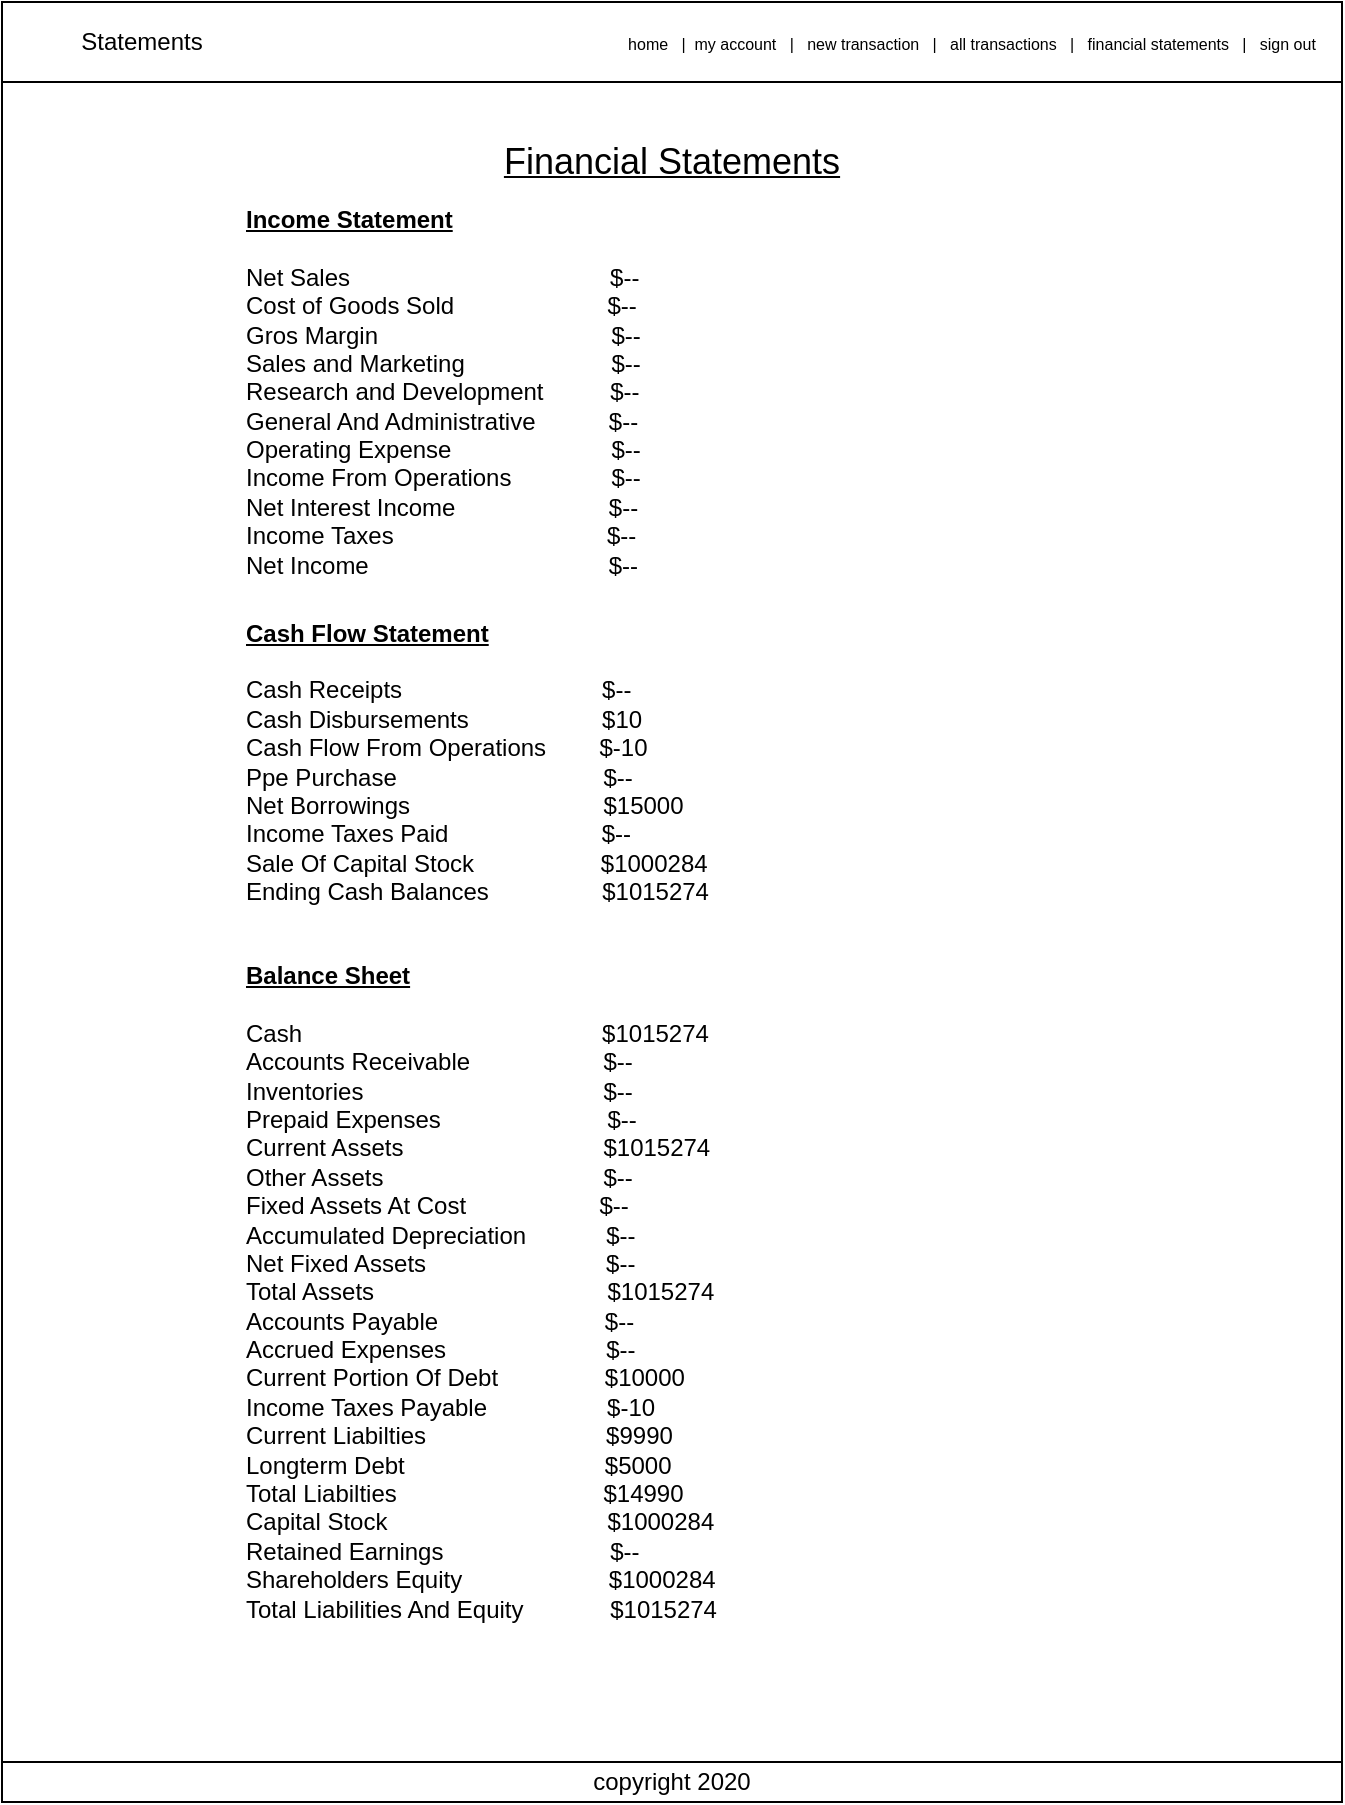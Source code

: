 <mxfile pages="1" version="11.2.5" type="device"><diagram id="jSI7VjHUN2bFOoY_s55J" name="Page-1"><mxGraphModel dx="1026" dy="530" grid="1" gridSize="10" guides="1" tooltips="1" connect="1" arrows="1" fold="1" page="1" pageScale="1" pageWidth="1100" pageHeight="850" math="0" shadow="0"><root><mxCell id="0"/><mxCell id="1" parent="0"/><mxCell id="u05m-gKx_weEu7WovNTp-1" value="" style="rounded=0;whiteSpace=wrap;html=1;" parent="1" vertex="1"><mxGeometry x="80" y="120" width="670" height="900" as="geometry"/></mxCell><mxCell id="u05m-gKx_weEu7WovNTp-2" value="" style="rounded=0;whiteSpace=wrap;html=1;" parent="1" vertex="1"><mxGeometry x="80" y="120" width="670" height="40" as="geometry"/></mxCell><mxCell id="u05m-gKx_weEu7WovNTp-3" value="copyright 2020" style="rounded=0;whiteSpace=wrap;html=1;" parent="1" vertex="1"><mxGeometry x="80" y="1000" width="670" height="20" as="geometry"/></mxCell><mxCell id="u05m-gKx_weEu7WovNTp-4" value="Statements" style="text;html=1;strokeColor=none;fillColor=none;align=center;verticalAlign=middle;whiteSpace=wrap;rounded=0;" parent="1" vertex="1"><mxGeometry x="80" y="130" width="140" height="20" as="geometry"/></mxCell><mxCell id="u05m-gKx_weEu7WovNTp-5" value="&lt;font style=&quot;font-size: 8px&quot;&gt;home&amp;nbsp; &amp;nbsp;|&amp;nbsp; my account&amp;nbsp; &amp;nbsp;|&amp;nbsp; &amp;nbsp;new transaction&amp;nbsp; &amp;nbsp;|&amp;nbsp; &amp;nbsp;all transactions&amp;nbsp; &amp;nbsp;|&amp;nbsp; &amp;nbsp;financial statements&amp;nbsp; &amp;nbsp;|&amp;nbsp; &amp;nbsp;sign out&lt;/font&gt;" style="text;html=1;strokeColor=none;fillColor=none;align=center;verticalAlign=middle;whiteSpace=wrap;rounded=0;" parent="1" vertex="1"><mxGeometry x="380" y="130" width="370" height="20" as="geometry"/></mxCell><mxCell id="u05m-gKx_weEu7WovNTp-6" value="&lt;font style=&quot;font-size: 18px&quot;&gt;&lt;u&gt;Financial Statements&lt;/u&gt;&lt;/font&gt;" style="text;html=1;strokeColor=none;fillColor=none;align=center;verticalAlign=middle;whiteSpace=wrap;rounded=0;" parent="1" vertex="1"><mxGeometry x="305" y="190" width="220" height="20" as="geometry"/></mxCell><mxCell id="u05m-gKx_weEu7WovNTp-14" value="&lt;font&gt;&lt;font style=&quot;font-size: 12px&quot;&gt;&lt;b&gt;&lt;u&gt;Income Statement&lt;/u&gt;&lt;/b&gt;&lt;br&gt;&lt;br&gt;Net Sales&amp;nbsp; &amp;nbsp; &amp;nbsp; &amp;nbsp; &amp;nbsp; &amp;nbsp; &amp;nbsp; &amp;nbsp; &amp;nbsp; &amp;nbsp; &amp;nbsp; &amp;nbsp; &amp;nbsp; &amp;nbsp; &amp;nbsp; &amp;nbsp; &amp;nbsp; &amp;nbsp; &amp;nbsp; &amp;nbsp;$--&lt;br&gt;Cost of Goods Sold&amp;nbsp; &amp;nbsp; &amp;nbsp; &amp;nbsp; &amp;nbsp; &amp;nbsp; &amp;nbsp; &amp;nbsp; &amp;nbsp; &amp;nbsp; &amp;nbsp; &amp;nbsp;$--&lt;br&gt;Gros Margin&amp;nbsp; &amp;nbsp; &amp;nbsp; &amp;nbsp; &amp;nbsp; &amp;nbsp; &amp;nbsp; &amp;nbsp; &amp;nbsp; &amp;nbsp; &amp;nbsp; &amp;nbsp; &amp;nbsp; &amp;nbsp; &amp;nbsp; &amp;nbsp; &amp;nbsp; &amp;nbsp;$--&lt;br&gt;Sales and Marketing&amp;nbsp; &amp;nbsp; &amp;nbsp; &amp;nbsp; &amp;nbsp; &amp;nbsp; &amp;nbsp; &amp;nbsp; &amp;nbsp; &amp;nbsp; &amp;nbsp; $--&lt;br&gt;Research and Development&amp;nbsp; &amp;nbsp; &amp;nbsp; &amp;nbsp; &amp;nbsp; $--&lt;br&gt;General And Administrative&amp;nbsp; &amp;nbsp; &amp;nbsp; &amp;nbsp; &amp;nbsp; &amp;nbsp;$--&lt;br&gt;Operating Expense&amp;nbsp; &amp;nbsp; &amp;nbsp; &amp;nbsp; &amp;nbsp; &amp;nbsp; &amp;nbsp; &amp;nbsp; &amp;nbsp; &amp;nbsp; &amp;nbsp; &amp;nbsp; $--&lt;br&gt;Income From Operations&amp;nbsp; &amp;nbsp; &amp;nbsp; &amp;nbsp; &amp;nbsp; &amp;nbsp; &amp;nbsp; &amp;nbsp;$--&lt;br&gt;Net Interest Income&amp;nbsp; &amp;nbsp; &amp;nbsp; &amp;nbsp; &amp;nbsp; &amp;nbsp; &amp;nbsp; &amp;nbsp; &amp;nbsp; &amp;nbsp; &amp;nbsp; &amp;nbsp;$--&lt;br&gt;Income Taxes&amp;nbsp; &amp;nbsp; &amp;nbsp; &amp;nbsp; &amp;nbsp; &amp;nbsp; &amp;nbsp; &amp;nbsp; &amp;nbsp; &amp;nbsp; &amp;nbsp; &amp;nbsp; &amp;nbsp; &amp;nbsp; &amp;nbsp; &amp;nbsp; $--&lt;br&gt;Net Income&amp;nbsp; &amp;nbsp; &amp;nbsp; &amp;nbsp; &amp;nbsp; &amp;nbsp; &amp;nbsp; &amp;nbsp; &amp;nbsp; &amp;nbsp; &amp;nbsp; &amp;nbsp; &amp;nbsp; &amp;nbsp; &amp;nbsp; &amp;nbsp; &amp;nbsp; &amp;nbsp; $--&lt;/font&gt;&lt;br&gt;&lt;/font&gt;" style="text;html=1;strokeColor=none;fillColor=none;align=left;verticalAlign=middle;whiteSpace=wrap;rounded=0;direction=south;" parent="1" vertex="1"><mxGeometry x="200" y="220" width="350" height="190" as="geometry"/></mxCell><mxCell id="u05m-gKx_weEu7WovNTp-15" value="&lt;font&gt;&lt;font style=&quot;font-size: 12px&quot;&gt;&lt;b&gt;&lt;u&gt;Cash Flow Statement&lt;/u&gt;&lt;/b&gt;&lt;br&gt;&lt;br&gt;&lt;/font&gt;Cash Receipts&amp;nbsp; &amp;nbsp; &amp;nbsp; &amp;nbsp; &amp;nbsp; &amp;nbsp; &amp;nbsp; &amp;nbsp; &amp;nbsp; &amp;nbsp; &amp;nbsp; &amp;nbsp; &amp;nbsp; &amp;nbsp; &amp;nbsp; $--&lt;br&gt;Cash Disbursements&amp;nbsp; &amp;nbsp; &amp;nbsp; &amp;nbsp; &amp;nbsp; &amp;nbsp; &amp;nbsp; &amp;nbsp; &amp;nbsp; &amp;nbsp; $10&lt;br&gt;Cash Flow From Operations&amp;nbsp; &amp;nbsp; &amp;nbsp; &amp;nbsp; $-10&lt;br&gt;Ppe Purchase&amp;nbsp; &amp;nbsp; &amp;nbsp; &amp;nbsp; &amp;nbsp; &amp;nbsp; &amp;nbsp; &amp;nbsp; &amp;nbsp; &amp;nbsp; &amp;nbsp; &amp;nbsp; &amp;nbsp; &amp;nbsp; &amp;nbsp; &amp;nbsp;$--&lt;br&gt;Net Borrowings&amp;nbsp; &amp;nbsp; &amp;nbsp; &amp;nbsp; &amp;nbsp; &amp;nbsp; &amp;nbsp; &amp;nbsp; &amp;nbsp; &amp;nbsp; &amp;nbsp; &amp;nbsp; &amp;nbsp; &amp;nbsp; &amp;nbsp;$15000&lt;br&gt;Income Taxes Paid&amp;nbsp; &amp;nbsp; &amp;nbsp; &amp;nbsp; &amp;nbsp; &amp;nbsp; &amp;nbsp; &amp;nbsp; &amp;nbsp; &amp;nbsp; &amp;nbsp; &amp;nbsp;$--&lt;br&gt;Sale Of Capital Stock&amp;nbsp; &amp;nbsp; &amp;nbsp; &amp;nbsp; &amp;nbsp; &amp;nbsp; &amp;nbsp; &amp;nbsp; &amp;nbsp; &amp;nbsp;$1000284&lt;br&gt;Ending Cash Balances&amp;nbsp; &amp;nbsp; &amp;nbsp; &amp;nbsp; &amp;nbsp; &amp;nbsp; &amp;nbsp; &amp;nbsp; &amp;nbsp;$1015274&lt;br&gt;&lt;/font&gt;" style="text;html=1;strokeColor=none;fillColor=none;align=left;verticalAlign=middle;whiteSpace=wrap;rounded=0;direction=south;" parent="1" vertex="1"><mxGeometry x="200" y="425" width="350" height="150" as="geometry"/></mxCell><mxCell id="u05m-gKx_weEu7WovNTp-16" value="&lt;font&gt;&lt;font style=&quot;font-size: 12px&quot;&gt;&lt;b&gt;&lt;u&gt;Balance Sheet&lt;/u&gt;&lt;/b&gt;&lt;br&gt;&lt;br&gt;&lt;/font&gt;Cash&amp;nbsp; &amp;nbsp; &amp;nbsp; &amp;nbsp; &amp;nbsp; &amp;nbsp; &amp;nbsp; &amp;nbsp; &amp;nbsp; &amp;nbsp; &amp;nbsp; &amp;nbsp; &amp;nbsp; &amp;nbsp; &amp;nbsp; &amp;nbsp; &amp;nbsp; &amp;nbsp; &amp;nbsp; &amp;nbsp; &amp;nbsp; &amp;nbsp; &amp;nbsp;$1015274&lt;br&gt;Accounts Receivable&amp;nbsp; &amp;nbsp; &amp;nbsp; &amp;nbsp; &amp;nbsp; &amp;nbsp; &amp;nbsp; &amp;nbsp; &amp;nbsp; &amp;nbsp; $--&lt;br&gt;Inventories&amp;nbsp; &amp;nbsp; &amp;nbsp; &amp;nbsp; &amp;nbsp; &amp;nbsp; &amp;nbsp; &amp;nbsp; &amp;nbsp; &amp;nbsp; &amp;nbsp; &amp;nbsp; &amp;nbsp; &amp;nbsp; &amp;nbsp; &amp;nbsp; &amp;nbsp; &amp;nbsp; $--&lt;br&gt;Prepaid Expenses&amp;nbsp; &amp;nbsp; &amp;nbsp; &amp;nbsp; &amp;nbsp; &amp;nbsp; &amp;nbsp; &amp;nbsp; &amp;nbsp; &amp;nbsp; &amp;nbsp; &amp;nbsp; &amp;nbsp;$--&lt;br&gt;Current Assets&amp;nbsp; &amp;nbsp; &amp;nbsp; &amp;nbsp; &amp;nbsp; &amp;nbsp; &amp;nbsp; &amp;nbsp; &amp;nbsp; &amp;nbsp; &amp;nbsp; &amp;nbsp; &amp;nbsp; &amp;nbsp; &amp;nbsp; $1015274&lt;br&gt;Other Assets&amp;nbsp; &amp;nbsp; &amp;nbsp; &amp;nbsp; &amp;nbsp; &amp;nbsp; &amp;nbsp; &amp;nbsp; &amp;nbsp; &amp;nbsp; &amp;nbsp; &amp;nbsp; &amp;nbsp; &amp;nbsp; &amp;nbsp; &amp;nbsp; &amp;nbsp;$--&lt;br&gt;Fixed Assets At Cost&amp;nbsp; &amp;nbsp; &amp;nbsp; &amp;nbsp; &amp;nbsp; &amp;nbsp; &amp;nbsp; &amp;nbsp; &amp;nbsp; &amp;nbsp; $--&lt;br&gt;Accumulated Depreciation&amp;nbsp; &amp;nbsp; &amp;nbsp; &amp;nbsp; &amp;nbsp; &amp;nbsp; $--&lt;br&gt;Net Fixed Assets&amp;nbsp; &amp;nbsp; &amp;nbsp; &amp;nbsp; &amp;nbsp; &amp;nbsp; &amp;nbsp; &amp;nbsp; &amp;nbsp; &amp;nbsp; &amp;nbsp; &amp;nbsp; &amp;nbsp; &amp;nbsp;$--&lt;br&gt;Total Assets&amp;nbsp; &amp;nbsp; &amp;nbsp; &amp;nbsp; &amp;nbsp; &amp;nbsp; &amp;nbsp; &amp;nbsp; &amp;nbsp; &amp;nbsp; &amp;nbsp; &amp;nbsp; &amp;nbsp; &amp;nbsp; &amp;nbsp; &amp;nbsp; &amp;nbsp; &amp;nbsp;$1015274&lt;br&gt;Accounts Payable&amp;nbsp; &amp;nbsp; &amp;nbsp; &amp;nbsp; &amp;nbsp; &amp;nbsp; &amp;nbsp; &amp;nbsp; &amp;nbsp; &amp;nbsp; &amp;nbsp; &amp;nbsp; &amp;nbsp;$--&lt;br&gt;Accrued Expenses&amp;nbsp; &amp;nbsp; &amp;nbsp; &amp;nbsp; &amp;nbsp; &amp;nbsp; &amp;nbsp; &amp;nbsp; &amp;nbsp; &amp;nbsp; &amp;nbsp; &amp;nbsp; $--&lt;br&gt;Current Portion Of Debt&amp;nbsp; &amp;nbsp; &amp;nbsp; &amp;nbsp; &amp;nbsp; &amp;nbsp; &amp;nbsp; &amp;nbsp;&amp;nbsp;$10000&lt;br&gt;Income Taxes Payable&amp;nbsp; &amp;nbsp; &amp;nbsp; &amp;nbsp; &amp;nbsp; &amp;nbsp; &amp;nbsp; &amp;nbsp; &amp;nbsp; $-10&lt;br&gt;Current Liabilties&amp;nbsp; &amp;nbsp; &amp;nbsp; &amp;nbsp; &amp;nbsp; &amp;nbsp; &amp;nbsp; &amp;nbsp; &amp;nbsp; &amp;nbsp; &amp;nbsp; &amp;nbsp; &amp;nbsp; &amp;nbsp;$9990&lt;br&gt;Longterm Debt&amp;nbsp; &amp;nbsp; &amp;nbsp; &amp;nbsp; &amp;nbsp; &amp;nbsp; &amp;nbsp; &amp;nbsp; &amp;nbsp; &amp;nbsp; &amp;nbsp; &amp;nbsp; &amp;nbsp; &amp;nbsp; &amp;nbsp; $5000&lt;br&gt;Total Liabilties&amp;nbsp; &amp;nbsp; &amp;nbsp; &amp;nbsp; &amp;nbsp; &amp;nbsp; &amp;nbsp; &amp;nbsp; &amp;nbsp; &amp;nbsp; &amp;nbsp; &amp;nbsp; &amp;nbsp; &amp;nbsp; &amp;nbsp; &amp;nbsp;$14990&lt;br&gt;Capital Stock&amp;nbsp; &amp;nbsp; &amp;nbsp; &amp;nbsp; &amp;nbsp; &amp;nbsp; &amp;nbsp; &amp;nbsp; &amp;nbsp; &amp;nbsp; &amp;nbsp; &amp;nbsp; &amp;nbsp; &amp;nbsp; &amp;nbsp; &amp;nbsp; &amp;nbsp;$1000284&lt;br&gt;Retained Earnings&amp;nbsp; &amp;nbsp; &amp;nbsp; &amp;nbsp; &amp;nbsp; &amp;nbsp; &amp;nbsp; &amp;nbsp; &amp;nbsp; &amp;nbsp; &amp;nbsp; &amp;nbsp; &amp;nbsp;$--&lt;br&gt;Shareholders Equity&amp;nbsp; &amp;nbsp; &amp;nbsp; &amp;nbsp; &amp;nbsp; &amp;nbsp; &amp;nbsp; &amp;nbsp; &amp;nbsp; &amp;nbsp; &amp;nbsp; $1000284&lt;br&gt;Total Liabilities And Equity&amp;nbsp; &amp;nbsp; &amp;nbsp; &amp;nbsp; &amp;nbsp; &amp;nbsp; &amp;nbsp;$1015274&lt;br&gt;&lt;/font&gt;" style="text;html=1;strokeColor=none;fillColor=none;align=left;verticalAlign=middle;whiteSpace=wrap;rounded=0;direction=south;" parent="1" vertex="1"><mxGeometry x="200" y="590" width="340" height="350" as="geometry"/></mxCell></root></mxGraphModel></diagram></mxfile>